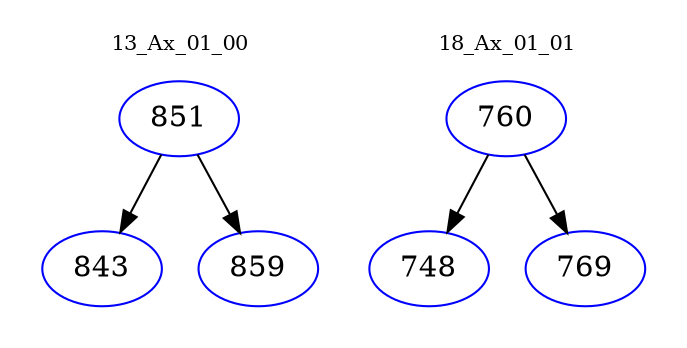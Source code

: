 digraph{
subgraph cluster_0 {
color = white
label = "13_Ax_01_00";
fontsize=10;
T0_851 [label="851", color="blue"]
T0_851 -> T0_843 [color="black"]
T0_843 [label="843", color="blue"]
T0_851 -> T0_859 [color="black"]
T0_859 [label="859", color="blue"]
}
subgraph cluster_1 {
color = white
label = "18_Ax_01_01";
fontsize=10;
T1_760 [label="760", color="blue"]
T1_760 -> T1_748 [color="black"]
T1_748 [label="748", color="blue"]
T1_760 -> T1_769 [color="black"]
T1_769 [label="769", color="blue"]
}
}
